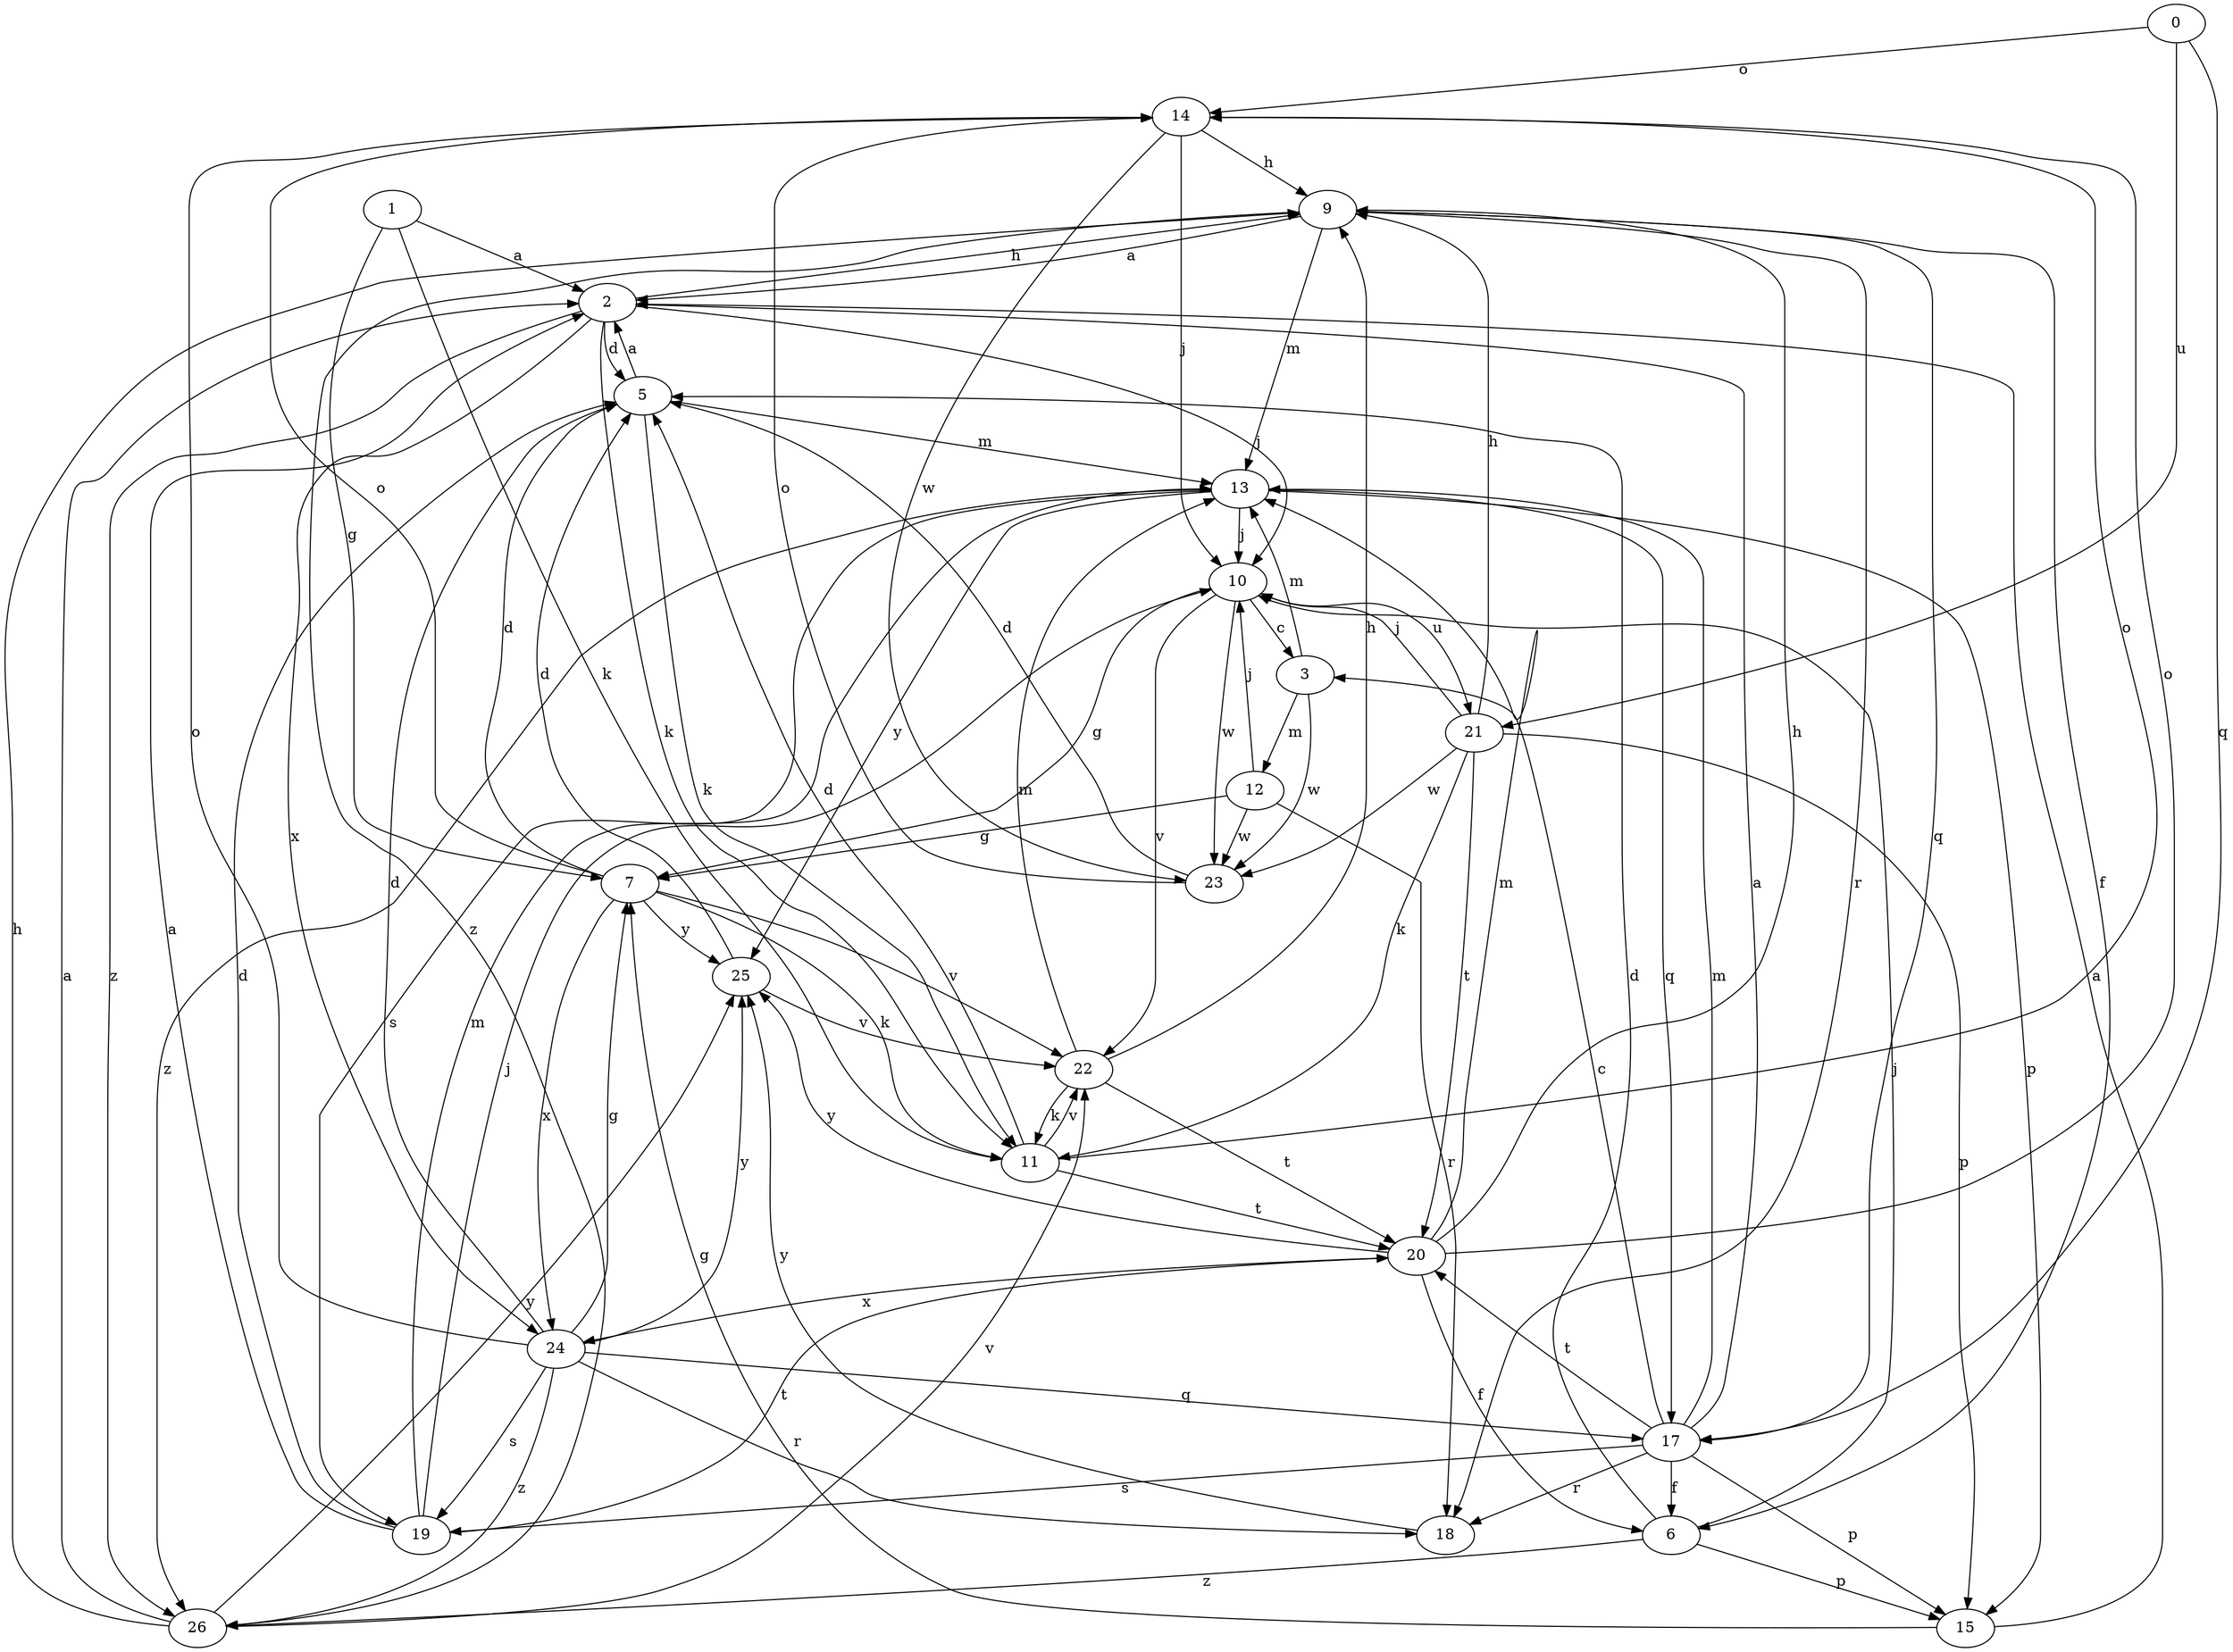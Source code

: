 strict digraph  {
0;
1;
2;
3;
5;
6;
7;
9;
10;
11;
12;
13;
14;
15;
17;
18;
19;
20;
21;
22;
23;
24;
25;
26;
0 -> 14  [label=o];
0 -> 17  [label=q];
0 -> 21  [label=u];
1 -> 2  [label=a];
1 -> 7  [label=g];
1 -> 11  [label=k];
2 -> 5  [label=d];
2 -> 9  [label=h];
2 -> 10  [label=j];
2 -> 11  [label=k];
2 -> 24  [label=x];
2 -> 26  [label=z];
3 -> 12  [label=m];
3 -> 13  [label=m];
3 -> 23  [label=w];
5 -> 2  [label=a];
5 -> 11  [label=k];
5 -> 13  [label=m];
6 -> 5  [label=d];
6 -> 10  [label=j];
6 -> 15  [label=p];
6 -> 26  [label=z];
7 -> 5  [label=d];
7 -> 11  [label=k];
7 -> 14  [label=o];
7 -> 22  [label=v];
7 -> 24  [label=x];
7 -> 25  [label=y];
9 -> 2  [label=a];
9 -> 6  [label=f];
9 -> 13  [label=m];
9 -> 17  [label=q];
9 -> 18  [label=r];
9 -> 26  [label=z];
10 -> 3  [label=c];
10 -> 7  [label=g];
10 -> 21  [label=u];
10 -> 22  [label=v];
10 -> 23  [label=w];
11 -> 5  [label=d];
11 -> 14  [label=o];
11 -> 20  [label=t];
11 -> 22  [label=v];
12 -> 7  [label=g];
12 -> 10  [label=j];
12 -> 18  [label=r];
12 -> 23  [label=w];
13 -> 10  [label=j];
13 -> 15  [label=p];
13 -> 17  [label=q];
13 -> 19  [label=s];
13 -> 25  [label=y];
13 -> 26  [label=z];
14 -> 9  [label=h];
14 -> 10  [label=j];
14 -> 23  [label=w];
15 -> 2  [label=a];
15 -> 7  [label=g];
17 -> 2  [label=a];
17 -> 3  [label=c];
17 -> 6  [label=f];
17 -> 13  [label=m];
17 -> 15  [label=p];
17 -> 18  [label=r];
17 -> 19  [label=s];
17 -> 20  [label=t];
18 -> 25  [label=y];
19 -> 2  [label=a];
19 -> 5  [label=d];
19 -> 10  [label=j];
19 -> 13  [label=m];
19 -> 20  [label=t];
20 -> 6  [label=f];
20 -> 9  [label=h];
20 -> 13  [label=m];
20 -> 14  [label=o];
20 -> 24  [label=x];
20 -> 25  [label=y];
21 -> 9  [label=h];
21 -> 10  [label=j];
21 -> 11  [label=k];
21 -> 15  [label=p];
21 -> 20  [label=t];
21 -> 23  [label=w];
22 -> 9  [label=h];
22 -> 11  [label=k];
22 -> 13  [label=m];
22 -> 20  [label=t];
23 -> 5  [label=d];
23 -> 14  [label=o];
24 -> 5  [label=d];
24 -> 7  [label=g];
24 -> 14  [label=o];
24 -> 17  [label=q];
24 -> 18  [label=r];
24 -> 19  [label=s];
24 -> 25  [label=y];
24 -> 26  [label=z];
25 -> 5  [label=d];
25 -> 22  [label=v];
26 -> 2  [label=a];
26 -> 9  [label=h];
26 -> 22  [label=v];
26 -> 25  [label=y];
}
